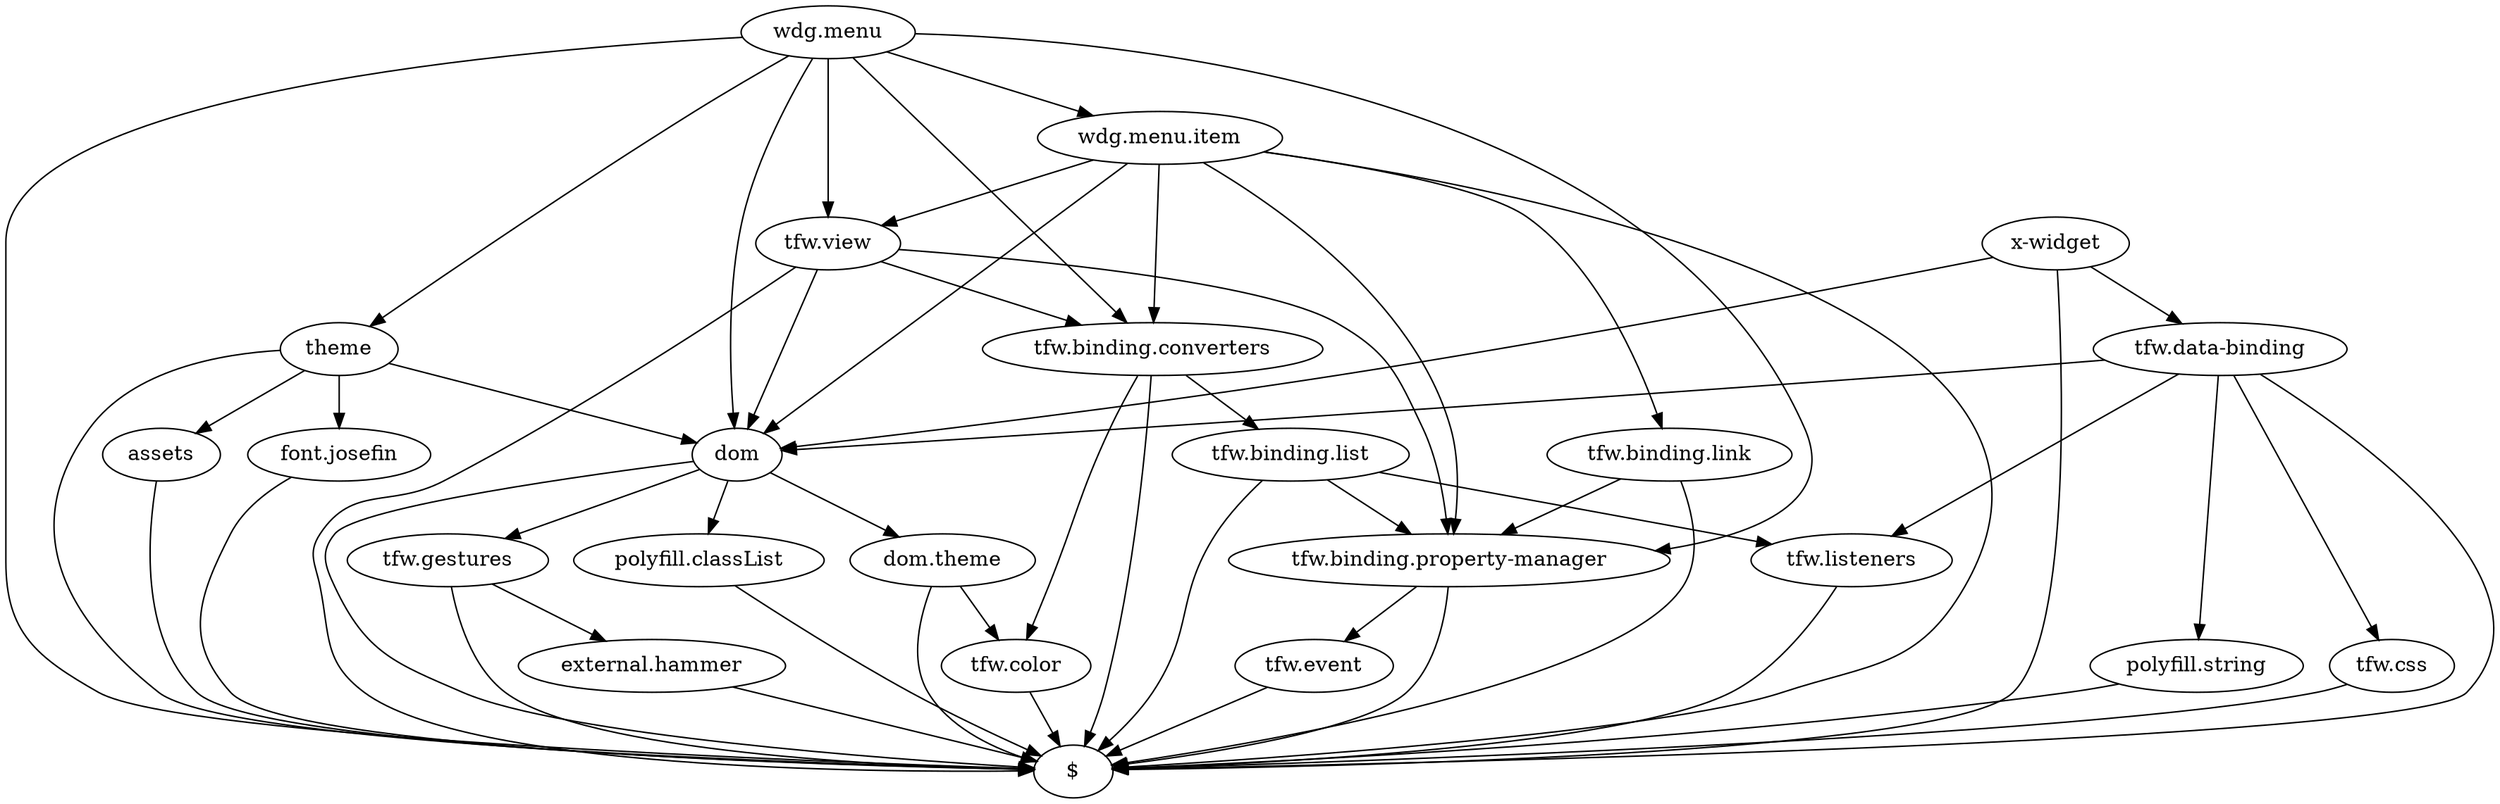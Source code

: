 digraph dependencies {
    "wdg.menu" -> "$"

    "wdg.menu" -> "theme"

    "wdg.menu" -> "dom"

    "wdg.menu" -> "wdg.menu.item"

    "wdg.menu" -> "tfw.binding.property-manager"

    "wdg.menu" -> "tfw.view"

    "wdg.menu" -> "tfw.binding.converters"
    "tfw.binding.converters" -> "$"

    "tfw.binding.converters" -> "tfw.binding.list"

    "tfw.binding.converters" -> "tfw.color"
    "tfw.color" -> "$"
    "tfw.binding.list" -> "$"

    "tfw.binding.list" -> "tfw.binding.property-manager"

    "tfw.binding.list" -> "tfw.listeners"
    "tfw.listeners" -> "$"
    "tfw.binding.property-manager" -> "$"

    "tfw.binding.property-manager" -> "tfw.event"
    "tfw.event" -> "$"
    "tfw.view" -> "$"

    "tfw.view" -> "dom"

    "tfw.view" -> "tfw.binding.property-manager"

    "tfw.view" -> "tfw.binding.converters"
    "dom" -> "$"

    "dom" -> "polyfill.classList"

    "dom" -> "dom.theme"

    "dom" -> "tfw.gestures"
    "tfw.gestures" -> "$"

    "tfw.gestures" -> "external.hammer"
    "external.hammer" -> "$"
    "dom.theme" -> "$"

    "dom.theme" -> "tfw.color"
    "polyfill.classList" -> "$"
    "wdg.menu.item" -> "$"

    "wdg.menu.item" -> "dom"

    "wdg.menu.item" -> "tfw.binding.property-manager"

    "wdg.menu.item" -> "tfw.view"

    "wdg.menu.item" -> "tfw.binding.link"

    "wdg.menu.item" -> "tfw.binding.converters"
    "tfw.binding.link" -> "$"

    "tfw.binding.link" -> "tfw.binding.property-manager"
    "theme" -> "$"

    "theme" -> "assets"

    "theme" -> "font.josefin"

    "theme" -> "dom"
    "font.josefin" -> "$"
    "assets" -> "$"
    "x-widget" -> "$"

    "x-widget" -> "dom"

    "x-widget" -> "tfw.data-binding"
    "tfw.data-binding" -> "$"

    "tfw.data-binding" -> "polyfill.string"

    "tfw.data-binding" -> "dom"

    "tfw.data-binding" -> "tfw.css"

    "tfw.data-binding" -> "tfw.listeners"
    "tfw.css" -> "$"
    "polyfill.string" -> "$"

}